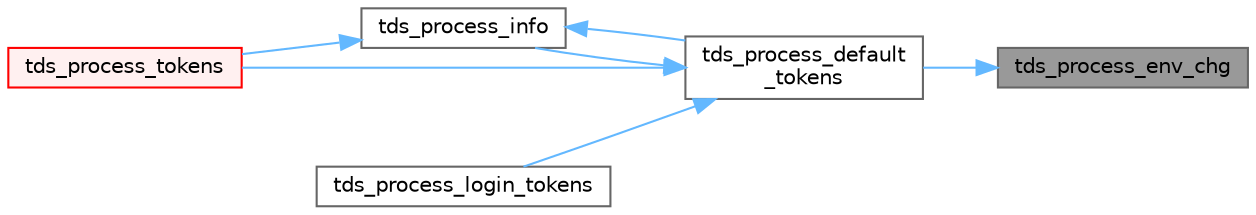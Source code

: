 digraph "tds_process_env_chg"
{
 // LATEX_PDF_SIZE
  bgcolor="transparent";
  edge [fontname=Helvetica,fontsize=10,labelfontname=Helvetica,labelfontsize=10];
  node [fontname=Helvetica,fontsize=10,shape=box,height=0.2,width=0.4];
  rankdir="RL";
  Node1 [id="Node000001",label="tds_process_env_chg",height=0.2,width=0.4,color="gray40", fillcolor="grey60", style="filled", fontcolor="black",tooltip="tds_process_env_chg() when ever certain things change on the server, such as database,..."];
  Node1 -> Node2 [id="edge1_Node000001_Node000002",dir="back",color="steelblue1",style="solid",tooltip=" "];
  Node2 [id="Node000002",label="tds_process_default\l_tokens",height=0.2,width=0.4,color="grey40", fillcolor="white", style="filled",URL="$a00592.html#ga39453d084f3f780ac4602d4abf2839f7",tooltip="tds_process_default_tokens() is a catch all function that is called to process tokens not known to ot..."];
  Node2 -> Node3 [id="edge2_Node000002_Node000003",dir="back",color="steelblue1",style="solid",tooltip=" "];
  Node3 [id="Node000003",label="tds_process_info",height=0.2,width=0.4,color="grey40", fillcolor="white", style="filled",URL="$a00592.html#ga65a2316369529731732f200c190d05d6",tooltip="tds_process_info() is called for INFO, ERR, or EED tokens and is responsible for calling the CLI's me..."];
  Node3 -> Node2 [id="edge3_Node000003_Node000002",dir="back",color="steelblue1",style="solid",tooltip=" "];
  Node3 -> Node4 [id="edge4_Node000003_Node000004",dir="back",color="steelblue1",style="solid",tooltip=" "];
  Node4 [id="Node000004",label="tds_process_tokens",height=0.2,width=0.4,color="red", fillcolor="#FFF0F0", style="filled",URL="$a00592.html#gabfc9de1d1fe718818caf63a4be4035a6",tooltip="process all streams."];
  Node2 -> Node34 [id="edge5_Node000002_Node000034",dir="back",color="steelblue1",style="solid",tooltip=" "];
  Node34 [id="Node000034",label="tds_process_login_tokens",height=0.2,width=0.4,color="grey40", fillcolor="white", style="filled",URL="$a00592.html#ga93945b42d45ee28ae1296b35a1c1e9bb",tooltip="tds_process_login_tokens() is called after sending the login packet to the server."];
  Node2 -> Node4 [id="edge6_Node000002_Node000004",dir="back",color="steelblue1",style="solid",tooltip=" "];
}
